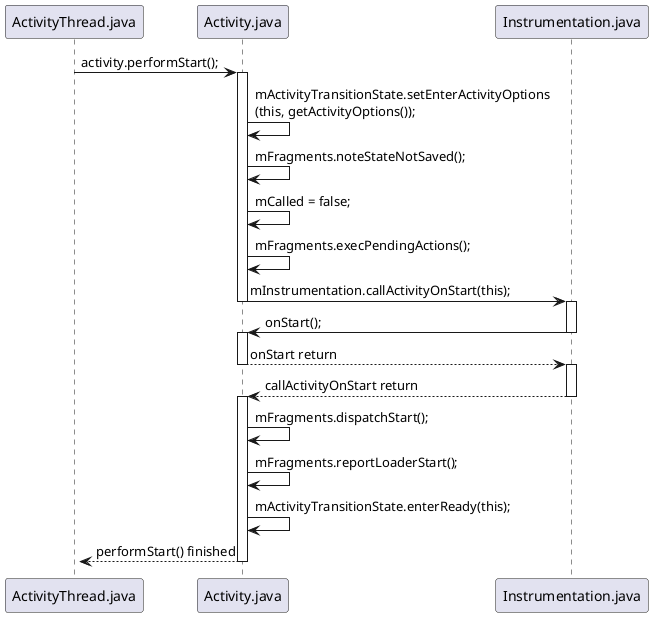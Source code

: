 @startuml
participant ActivityThread as "ActivityThread.java"
participant Activity as "Activity.java"
participant Instrumentation as "Instrumentation.java"

ActivityThread -> Activity : activity.performStart();

deactivate ActivityThread
activate Activity

Activity -> Activity : mActivityTransitionState.setEnterActivityOptions\
\n(this, getActivityOptions());

Activity -> Activity : mFragments.noteStateNotSaved();

Activity -> Activity : mCalled = false;

Activity -> Activity : mFragments.execPendingActions();

Activity -> Instrumentation : mInstrumentation.callActivityOnStart(this);

deactivate Activity
activate Instrumentation

Instrumentation -> Activity : onStart();

deactivate Instrumentation
activate Activity

Activity --> Instrumentation : onStart return

deactivate Activity
activate Instrumentation

Instrumentation --> Activity : callActivityOnStart return

deactivate Instrumentation
activate Activity

Activity -> Activity : mFragments.dispatchStart();
Activity -> Activity : mFragments.reportLoaderStart();
Activity -> Activity : mActivityTransitionState.enterReady(this);
Activity --> ActivityThread : performStart() finished
deactivate Activity
activate ActivityThread
@enduml